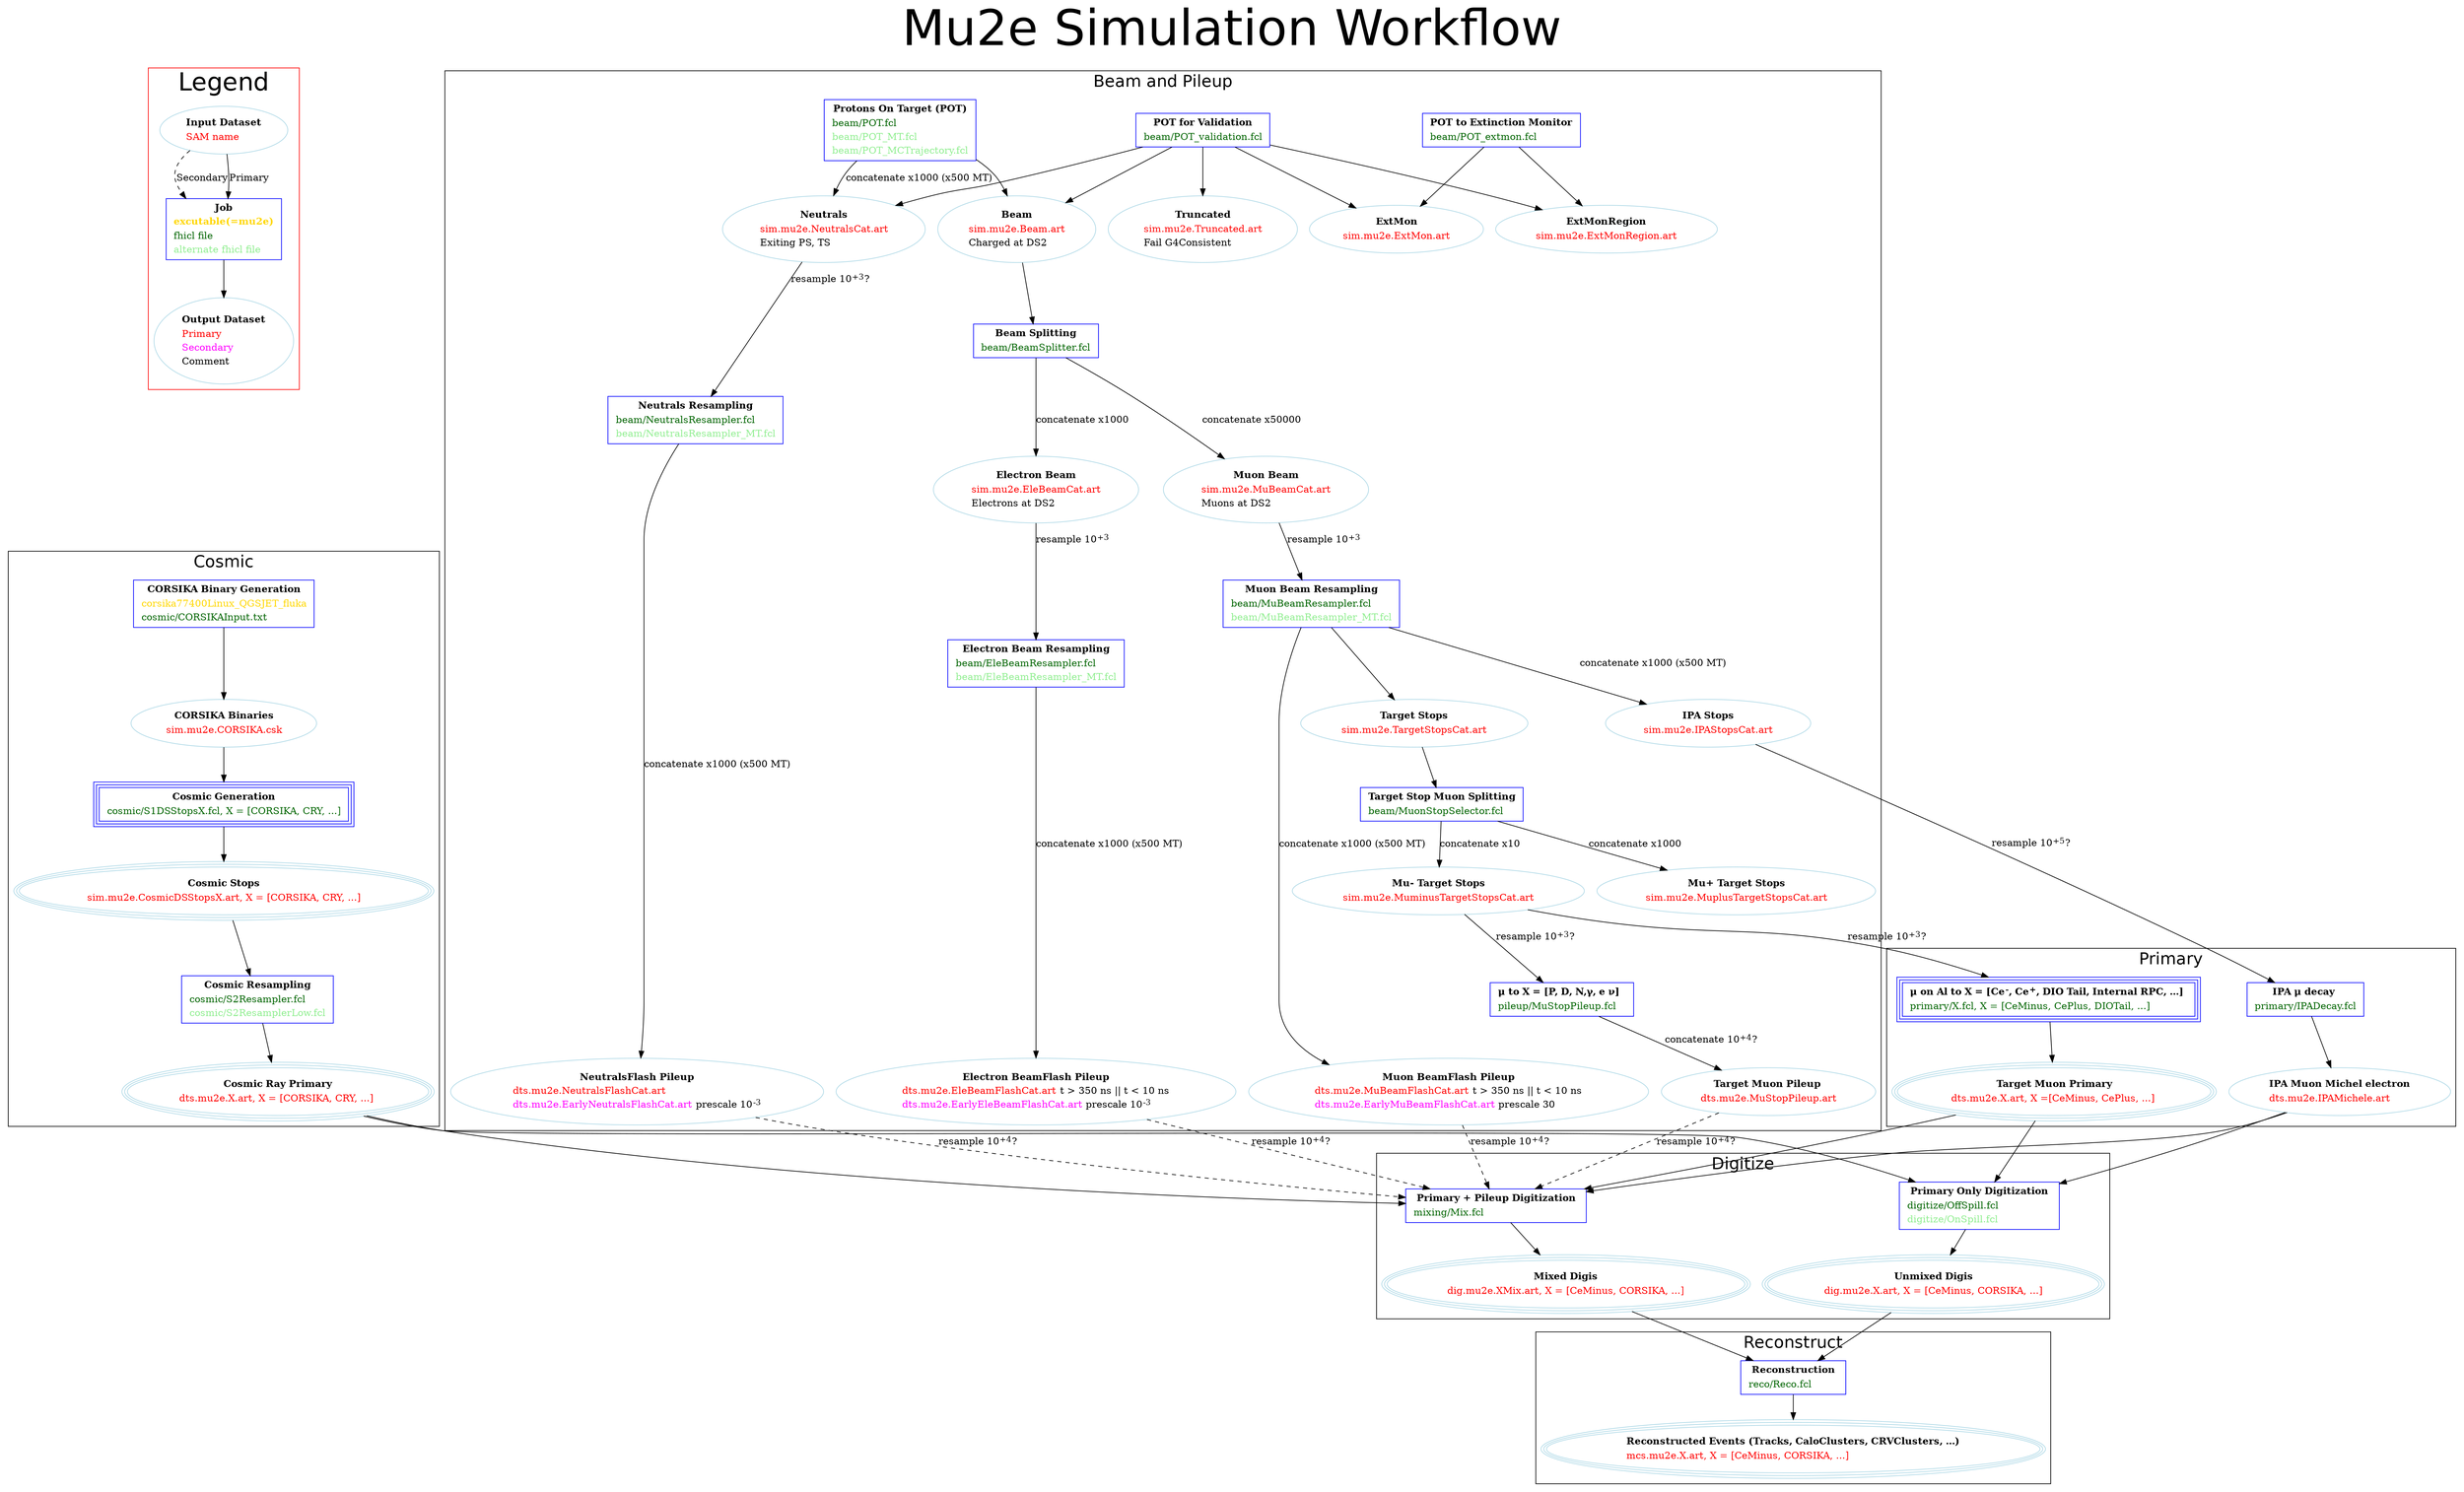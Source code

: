 /* Flowchart showing the simulation workflow for Mu2e.
 * To compile:
 *
 *     dot -T(suf) SimulationWorkflow.dot -o SimulationWorkflow.(suf), suf=tiff, jpg, pdf, ...
 *    See https://graphviz.gitlab.io/documentation/ for more details
 *
 */

digraph SimWorkflow {
  /* size="14,11"; */
  label = "Mu2e Simulation Workflow";
  fontname="Helvetica";
  fontsize="72";
  labelloc = t;

  subgraph clusterLegend {
    rankdir=TB;
    color="red";
    label="Legend";
    fontsize="36";
    Job [shape=box,color=blue,
	label=<<table border="0" cellborder="0" cellspacing="1">
	  <tr><td align="center"><b>Job</b></td></tr>
	  <tr><td align="center"><b><font color="gold">excutable(=mu2e)</font></b></td></tr>
	  <tr><td align="left"><font color="darkgreen">fhicl file</font></td></tr>
	  <tr><td align="left"><font color="lightgreen">alternate fhicl file</font></td></tr>
	  </table>>];

    Input [shape=oval, color=lightblue,
	  label=<<table border="0" cellborder="0" cellspacing="1">
	    <tr><td align="center"><b>Input Dataset</b></td></tr>
	    <tr><td align="left"><font color="red">SAM name</font></td></tr>
	    </table>>];
    Output [shape=oval, color=lightblue,
	   label=<<table border="0" cellborder="0" cellspacing="1">
	     <tr><td align="center"><b>Output Dataset</b></td></tr>
	     <tr><td align="left"><font color="red">Primary</font></td></tr>
	     <tr><td align="left"><font color="fuchsia">Secondary</font></td></tr>
	     <tr><td align="left"><font color="black">Comment</font></td></tr>
	     </table>>];

    Input -> Job [style=dashed, label="Secondary"];
    Input -> Job [style=solid, label="Primary"];
    Job->Output;
  }

  subgraph clusterCosmic {
    label="Cosmic";
    fontsize="24";

    CosmicStage0 [shape=box, peripheries=1, color=blue,
		 label=<<table border="0" cellborder="0" cellspacing="1">
		   <tr><td align="center"><b>CORSIKA Binary Generation</b></td></tr>
		   <tr><td align="left"><font color="gold">corsika77400Linux_QGSJET_fluka</font></td></tr>
		   <tr><td align="left"><font color="darkgreen">cosmic/CORSIKAInput.txt</font></td></tr>
		   </table>>];

    CORSIKAOutput [shape=oval, peripheries=1, color=lightblue,
		  label=<<table border="0" cellborder="0" cellspacing="1">
		    <tr><td align="center"><b>CORSIKA Binaries</b></td></tr>
		    <tr><td align="left"><font color="red">sim.mu2e.CORSIKA.csk</font></td></tr>
		    </table>>];

    CosmicStage0 -> CORSIKAOutput;

    CosmicGenerator [shape=box, peripheries=3, color=blue,
		    label=<<table border="0" cellborder="0" cellspacing="1">
		      <tr><td align="center"><b>Cosmic Generation</b></td></tr>
		      <tr><td align="left"><font color="darkgreen">cosmic/S1DSStopsX.fcl, X = [CORSIKA, CRY, ...]</font></td></tr>
		      </table>>];

    CORSIKAOutput -> CosmicGenerator;

    CosmicStage1Output [shape=oval, peripheries=3, color=lightblue,
		       label=<<table border="0" cellborder="0" cellspacing="1">
			 <tr><td align="center"><b>Cosmic Stops</b></td></tr>
			 <tr><td align="left"><font color="red">sim.mu2e.CosmicDSStopsX.art, X = [CORSIKA, CRY, ...]</font></td></tr>
			 </table>>];

    CosmicGenerator -> CosmicStage1Output;

    CosmicStage2 [shape=box, peripheries=1, color=blue,
		 label=<<table border="0" cellborder="0" cellspacing="1">
		   <tr><td align="center"><b>Cosmic Resampling</b></td></tr>
		   <tr><td align="left"><font color="darkgreen">cosmic/S2Resampler.fcl</font></td></tr>
		   <tr><td align="left"><font color="lightgreen">cosmic/S2ResamplerLow.fcl</font></td></tr>
		   </table>>];


    CosmicPrimary [shape=oval, peripheries=3, color=lightblue,
		  label=<<table border="0" cellborder="0" cellspacing="1">
		    <tr><td align="center"><b>Cosmic Ray Primary</b></td></tr>
		    <tr><td align="left"><font color="red">dts.mu2e.X.art, X = [CORSIKA, CRY, ...] </font></td></tr>
		    </table>>];

    CosmicStage1Output -> CosmicStage2;
    CosmicStage2 -> CosmicPrimary;
  }

  subgraph clusterBeam {
    label="Beam and Pileup";
    fontsize="24";

    POT_ExtMon [shape=box,color=blue,
	label=<<table border="0" cellborder="0" cellspacing="1">
	  <tr><td align="center"><b>POT to Extinction Monitor</b></td></tr>
	  <tr><td align="left"><font color="darkgreen">beam/POT_extmon.fcl</font></td></tr>
	  </table>>];

    POT_Validation [shape=box,color=blue,
	label=<<table border="0" cellborder="0" cellspacing="1">
	  <tr><td align="center"><b>POT for Validation</b></td></tr>
	  <tr><td align="left"><font color="darkgreen">beam/POT_validation.fcl</font></td></tr>
	  </table>>];

    POT [shape=box,color=blue,
	label=<<table border="0" cellborder="0" cellspacing="1">
	  <tr><td align="center"><b>Protons On Target (POT)</b></td></tr>
	  <tr><td align="left"><font color="darkgreen">beam/POT.fcl</font></td></tr>
	  <tr><td align="left"><font color="lightgreen">beam/POT_MT.fcl</font></td></tr>
	  <tr><td align="left"><font color="lightgreen">beam/POT_MCTrajectory.fcl</font></td></tr>
	  </table>>];


    {rank=same POT POT_Validation POT_ExtMon};

    Beam [shape=oval,color=lightblue,
	 label=<<table border="0" cellborder="0" cellspacing="1">
	   <tr><td align="center"><b>Beam</b></td></tr>
	   <tr><td align="left"><font color="red">sim.mu2e.Beam.art</font></td></tr>
	   <tr><td align="left"><font color="black">Charged at DS2</font></td></tr>
	   </table>>];
    MuBeam [shape=oval,color=lightblue,
	 label=<<table border="0" cellborder="0" cellspacing="1">
	   <tr><td align="center"><b>Muon Beam</b></td></tr>
	   <tr><td align="left"><font color="red">sim.mu2e.MuBeamCat.art</font></td></tr>
	   <tr><td align="left"><font color="black">Muons at DS2</font></td></tr>
	   </table>>];
    EleBeam [shape=oval,color=lightblue,
	 label=<<table border="0" cellborder="0" cellspacing="1">
	   <tr><td align="center"><b>Electron Beam</b></td></tr>
	   <tr><td align="left"><font color="red">sim.mu2e.EleBeamCat.art</font></td></tr>
	   <tr><td align="left"><font color="black">Electrons at DS2</font></td></tr>
	   </table>>];
    Neutrals [shape=oval, color=lightblue,
	     label=<<table border="0" cellborder="0" cellspacing="1">
	       <tr><td align="center"><b>Neutrals</b></td></tr>
	       <tr><td align="left"><font color="red">sim.mu2e.NeutralsCat.art</font></td></tr>
	       <tr><td align="left"><font color="black">Exiting PS, TS</font></td></tr>
	       </table>>];
    ExtMon [shape=oval,color=lightblue,
	 label=<<table border="0" cellborder="0" cellspacing="1">
	   <tr><td align="center"><b>ExtMon</b></td></tr>
	   <tr><td align="left"><font color="red">sim.mu2e.ExtMon.art</font></td></tr>
	   </table>>];
    ExtMonRegion [shape=oval,color=lightblue,
	 label=<<table border="0" cellborder="0" cellspacing="1">
	   <tr><td align="center"><b>ExtMonRegion</b></td></tr>
	   <tr><td align="left"><font color="red">sim.mu2e.ExtMonRegion.art</font></td></tr>
	   </table>>];
    Truncated [shape=oval, color=lightblue,
	     label=<<table border="0" cellborder="0" cellspacing="1">
	       <tr><td align="center"><b>Truncated</b></td></tr>
	       <tr><td align="left"><font color="red">sim.mu2e.Truncated.art</font></td></tr>
	       <tr><td align="left"><font color="black">Fail G4Consistent</font></td></tr>
	       </table>>];

    POT -> Neutrals [ label="concatenate x1000 (x500 MT)"];
    POT ->  Beam

    POT_ExtMon ->  ExtMon
    POT_ExtMon ->  ExtMonRegion

    POT_Validation -> Neutrals
    POT_Validation -> Beam
    POT_Validation -> ExtMon
    POT_Validation -> ExtMonRegion
    POT_Validation -> Truncated

    BeamSplitting  [shape=box,color=blue,
		       label=<<table border="0" cellborder="0" cellspacing="1">
			 <tr><td align="center"><b>Beam Splitting</b></td></tr>
			 <tr><td align="left"><font color="darkgreen">beam/BeamSplitter.fcl</font></td></tr>
			 </table>>];

    Beam -> BeamSplitting
    BeamSplitting ->  MuBeam [ label="concatenate x50000"];
    BeamSplitting ->  EleBeam [ label="concatenate x1000"];

    NeutralsResampling [shape=box,color=blue,
		       label=<<table border="0" cellborder="0" cellspacing="1">
			 <tr><td align="center"><b>Neutrals Resampling</b></td></tr>
			 <tr><td align="left"><font color="darkgreen">beam/NeutralsResampler.fcl</font></td></tr>
			 <tr><td align="left"><font color="lightgreen">beam/NeutralsResampler_MT.fcl</font></td></tr>
			 </table>>];

    MuBeamResampling [shape=box,color=blue,
		   label=<<table border="0" cellborder="0" cellspacing="1">
		     <tr><td align="center"><b>Muon Beam Resampling</b></td></tr>
		     <tr><td align="left"><font color="darkgreen">beam/MuBeamResampler.fcl</font></td></tr>
			 <tr><td align="left"><font color="lightgreen">beam/MuBeamResampler_MT.fcl</font></td></tr>
		     </table>>];

    EleBeamResampling [shape=box,color=blue,
		   label=<<table border="0" cellborder="0" cellspacing="1">
		     <tr><td align="center"><b>Electron Beam Resampling</b></td></tr>
		     <tr><td align="left"><font color="darkgreen">beam/EleBeamResampler.fcl</font></td></tr>
			 <tr><td align="left"><font color="lightgreen">beam/EleBeamResampler_MT.fcl</font></td></tr>
		     </table>>];

    MuBeam -> MuBeamResampling [ label=<resample 10<sup>+3</sup>> ];
    EleBeam -> EleBeamResampling [ label=<resample 10<sup>+3</sup>> ];
    Neutrals -> NeutralsResampling [ label=<resample 10<sup>+3</sup>?> ];

    TargetStops [shape=oval, color=lightblue,
		label=<<table border="0" cellborder="0" cellspacing="1">
		  <tr><td align="center"><b>Target Stops</b></td></tr>
		  <tr><td align="left"><font color="red">sim.mu2e.TargetStopsCat.art</font></td></tr>
		  </table>>];

    IPAStops [shape=oval, color=lightblue,
	     label=<<table border="0" cellborder="0" cellspacing="1">
	       <tr><td align="center"><b>IPA Stops</b></td></tr>
	       <tr><td align="left"><font color="red">sim.mu2e.IPAStopsCat.art</font></td></tr>
	       </table>>];

    MuBeamResampling -> TargetStops;
    MuBeamResampling -> IPAStops [ label="concatenate x1000 (x500 MT)" ];

    MuminusTargetStops [shape=oval, color=lightblue,
		label=<<table border="0" cellborder="0" cellspacing="1">
		  <tr><td align="center"><b>Mu- Target Stops</b></td></tr>
		  <tr><td align="left"><font color="red">sim.mu2e.MuminusTargetStopsCat.art</font></td></tr>
		  </table>>];

    MuplusTargetStops [shape=oval, color=lightblue,
		label=<<table border="0" cellborder="0" cellspacing="1">
		  <tr><td align="center"><b>Mu+ Target Stops</b></td></tr>
		  <tr><td align="left"><font color="red">sim.mu2e.MuplusTargetStopsCat.art</font></td></tr>
		  </table>>];

    TargetStopSplitter [shape=box,color=blue,
		   label=<<table border="0" cellborder="0" cellspacing="1">
		     <tr><td align="center"><b>Target Stop Muon Splitting</b></td></tr>
		     <tr><td align="left"><font color="darkgreen">beam/MuonStopSelector.fcl</font></td></tr>
		     </table>>];

    TargetStops -> TargetStopSplitter

    TargetStopSplitter -> MuminusTargetStops [ label="concatenate x10"];
    TargetStopSplitter -> MuplusTargetStops [ label="concatenate x1000"];

    MuBeamFlashPileup [shape=oval, color=lightblue,
		    label=<<table border="0" cellborder="0" cellspacing="1">
		      <tr><td align="center"><b>Muon BeamFlash Pileup</b></td></tr>
		      <tr><td align="left"><font color="red">dts.mu2e.MuBeamFlashCat.art</font> <font color="black">t &gt; 350 ns || t &lt; 10 ns</font></td></tr>
		      <tr><td align="left"><font color="fuchsia">dts.mu2e.EarlyMuBeamFlashCat.art</font><font color="black"> prescale 30</font></td></tr>
		      </table>>];

    EleBeamFlashPileup [shape=oval, color=lightblue,
		    label=<<table border="0" cellborder="0" cellspacing="1">
		      <tr><td align="center"><b>Electron BeamFlash Pileup</b></td></tr>
		      <tr><td align="left"><font color="red">dts.mu2e.EleBeamFlashCat.art</font> <font color="black">t &gt; 350 ns || t &lt; 10 ns</font></td></tr>
		      <tr><td align="left"><font color="fuchsia">dts.mu2e.EarlyEleBeamFlashCat.art</font><font color="black"> prescale 10<sup>-3</sup></font></td></tr>
		      </table>>];

    NeutralsFlashPileup [shape=oval, color=lightblue,
			label=<<table border="0" cellborder="0" cellspacing="1">
			  <tr><td align="center"><b>NeutralsFlash Pileup</b></td></tr>
			  <tr><td align="left"><font color="red">dts.mu2e.NeutralsFlashCat.art</font> </td></tr>
		      <tr><td align="left"><font color="fuchsia">dts.mu2e.EarlyNeutralsFlashCat.art</font><font color="black"> prescale 10<sup>-3</sup></font></td></tr>
			  </table>>];
    NeutralsResampling -> NeutralsFlashPileup [ label="concatenate x1000 (x500 MT)" ];
    MuBeamResampling -> MuBeamFlashPileup [ label="concatenate x1000 (x500 MT)" ];
    EleBeamResampling -> EleBeamFlashPileup [ label="concatenate x1000 (x500 MT)" ];

    TargetMuonPileup [shape=oval, color=lightblue,
		     label=<<table border="0" cellborder="0" cellspacing="1">
		       <tr><td align="center"><b>Target Muon Pileup </b></td></tr>
		       <tr><td align="left"><font color="red">dts.mu2e.MuStopPileup.art</font></td></tr>
		       </table>>];

    PileupMuonTerm [shape=box,color=blue,
		   label=<<table border="0" cellborder="0" cellspacing="1">
		     <tr><td align="center"><b>&mu; to X = [P, D, N,&gamma;, e &nu;]  </b></td></tr>
		     <tr><td align="left"><font color="darkgreen">pileup/MuStopPileup.fcl</font></td></tr>
		     </table>>];

    PileupMuonTerm -> TargetMuonPileup [ label=<concatenate 10<sup>+4</sup>?> ];
        {rank=same TargetMuonPileup MuBeamFlashPileup EleBeamFlashPileup NeutralsFlashPileup };
    MuminusTargetStops -> PileupMuonTerm [ label=<resample 10<sup>+3</sup>?> ];

  }

  subgraph clusterPrimary {
    label="Primary";
    fontsize="24";

    PrimaryMuonTerm [shape=box, peripheries=3, color=blue,
		    label=<<table border="0" cellborder="0" cellspacing="1">
		      <tr><td align="center"><b>&mu; on Al to X = [Ce<sup>-</sup>, Ce<sup>+</sup>, DIO Tail, Internal RPC, ...] </b></td></tr>
		      <tr><td align="left"><font color="darkgreen">primary/X.fcl, X = [CeMinus, CePlus, DIOTail, ...]</font></td></tr>
		      </table>>];

    IPAMuonTerm [shape=box, peripheries=1, color=blue,
		label=<<table border="0" cellborder="0" cellspacing="1">
		  <tr><td align="center"><b>IPA &mu; decay </b></td></tr>
		  <tr><td align="left"><font color="darkgreen">primary/IPADecay.fcl</font></td></tr>
		  </table>>];


    MuminusTargetStops -> PrimaryMuonTerm [ label=<resample 10<sup>+3</sup>?> ];

    IPAStops -> IPAMuonTerm [ label=<resample 10<sup>+5</sup>?> ];

    TargetMuonPrimary [shape=oval, peripheries=3, color=lightblue,
		      label=<<table border="0" cellborder="0" cellspacing="1">
			<tr><td align="center"><b>Target Muon Primary</b></td></tr>
			<tr><td align="left"><font color="red">dts.mu2e.X.art, X =[CeMinus, CePlus, ...] </font></td></tr>
			</table>>];
    IPAMuonMichel [shape=oval, peripheries=1, color=lightblue,
		  label=<<table border="0" cellborder="0" cellspacing="1">
		    <tr><td align="center"><b>IPA Muon Michel electron</b></td></tr>
		    <tr><td align="left"><font color="red">dts.mu2e.IPAMichele.art </font></td></tr>
		    </table>>];

    PrimaryMuonTerm -> TargetMuonPrimary;
    IPAMuonTerm -> IPAMuonMichel;
    {rank=same TargetMuonPrimary IPAMuonMichel };
  }




  subgraph clusterDigitize {
    label="Digitize";
    fontsize="24";


    MixDigitization [shape=box, peripheries=1, color=blue,
		    label=<<table border="0" cellborder="0" cellspacing="1">
		      <tr><td align="center"><b> Primary + Pileup Digitization </b></td></tr>
		      <tr><td align="left"><font color="darkgreen">mixing/Mix.fcl</font></td></tr>
		      </table>>];

    NomixDigitization [shape=box, peripheries=1, color=blue,
		      label=<<table border="0" cellborder="0" cellspacing="1">
			<tr><td align="center"><b> Primary Only Digitization </b></td></tr>
			<tr><td align="left"><font color="darkgreen">digitize/OffSpill.fcl</font></td></tr>
			<tr><td align="left"><font color="lightgreen">digitize/OnSpill.fcl</font></td></tr>
			</table>>];

    TargetMuonPrimary -> MixDigitization;
    IPAMuonMichel -> MixDigitization;
    CosmicPrimary -> MixDigitization;
    TargetMuonPileup -> MixDigitization [style=dashed, label=<resample 10<sup>+4</sup>?> ];
    MuBeamFlashPileup -> MixDigitization [style=dashed, label=<resample 10<sup>+4</sup>?>];
    EleBeamFlashPileup -> MixDigitization [style=dashed, label=<resample 10<sup>+4</sup>?>];
    NeutralsFlashPileup -> MixDigitization [style=dashed, label=<resample 10<sup>+4</sup>?>];

    TargetMuonPrimary -> NomixDigitization;
    IPAMuonMichel -> NomixDigitization;
    CosmicPrimary -> NomixDigitization;

    UnmixedDigis [shape=oval, peripheries=3, color=lightblue,
		 label=<<table border="0" cellborder="0" cellspacing="1">
		   <tr><td align="center"><b>Unmixed Digis</b></td></tr>
		   <tr><td align="left"><font color="red">dig.mu2e.X.art, X = [CeMinus, CORSIKA, ...]</font></td></tr>
		   </table>>];

    MixedDigis [shape=oval, peripheries=3, color=lightblue,
	       label=<<table border="0" cellborder="0" cellspacing="1">
		 <tr><td align="center"><b>Mixed Digis</b></td></tr>
		 <tr><td align="left"><font color="red">dig.mu2e.XMix.art, X = [CeMinus, CORSIKA, ...]</font></td></tr>
		 </table>>];

    NomixDigitization -> UnmixedDigis;
    MixDigitization -> MixedDigis;

    {rank=same NomixDigitization MixDigitization};

  }
  subgraph clusterReco {
    label="Reconstruct";
    fontsize="24";


    Reconstruction [shape=box, peripheries=1, color=blue,
		   label=<<table border="0" cellborder="0" cellspacing="1">
		     <tr><td align="center"><b> Reconstruction </b></td></tr>
		     <tr><td align="left"><font color="darkgreen">reco/Reco.fcl </font></td></tr>
		     </table>>];

    Reco [shape=oval, color=lightblue, peripheries=3
      label=<<table border="0" cellborder="0" cellspacing="1">
      <tr><td align="center"><b>Reconstructed Events (Tracks, CaloClusters, CRVClusters, ...)</b></td></tr>
      <tr><td align="left"><font color="red">mcs.mu2e.X.art, X = [CeMinus, CORSIKA, ...]</font></td></tr>
      </table>>];

    MixedDigis -> Reconstruction
      UnmixedDigis -> Reconstruction
      Reconstruction -> Reco

  }
}
